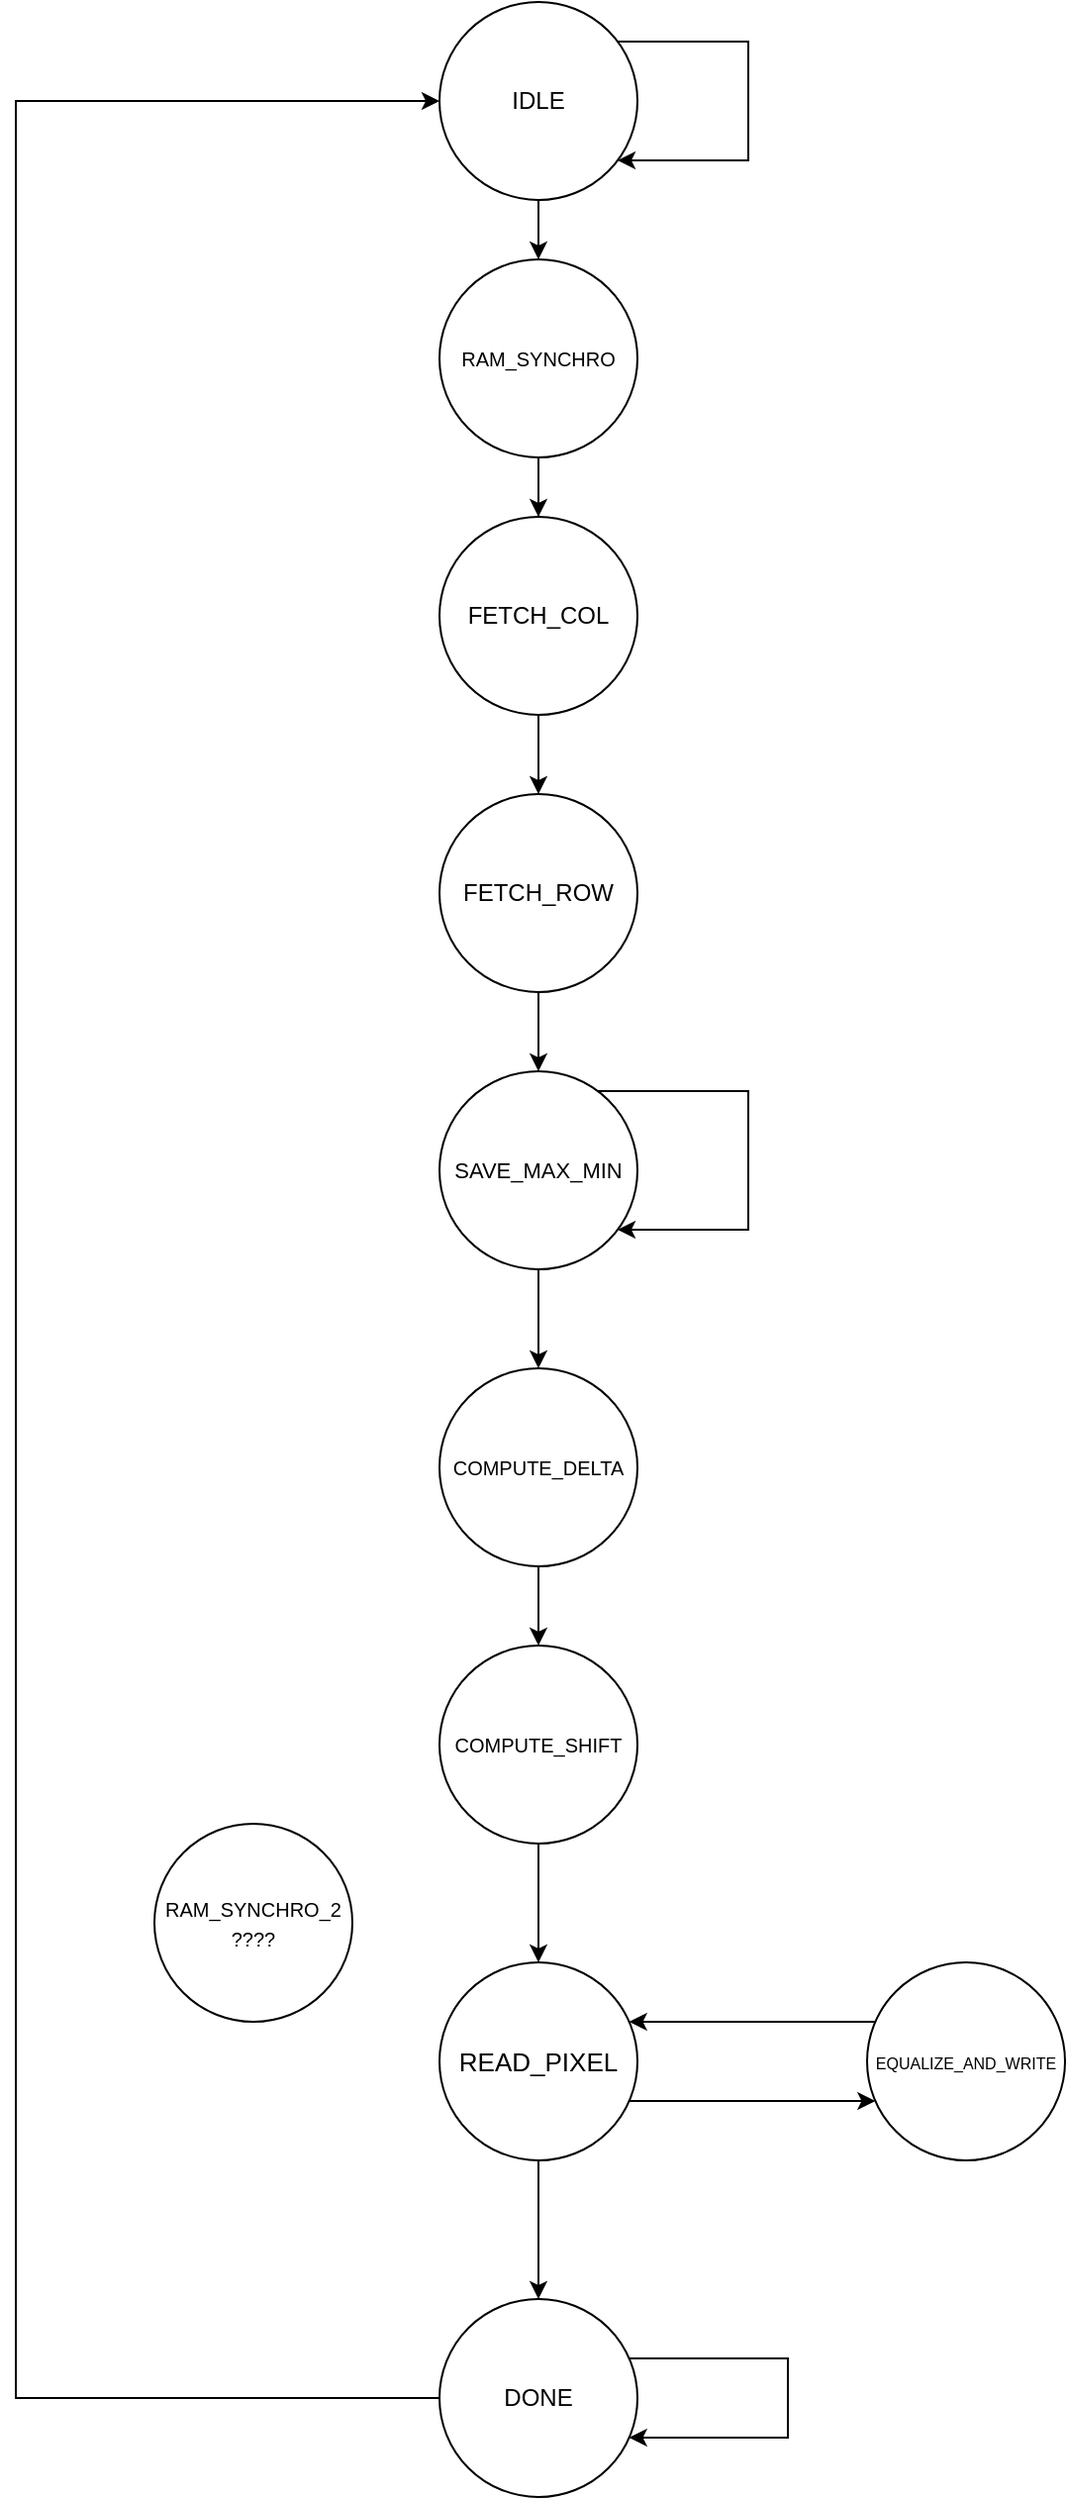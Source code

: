 <mxfile version="14.9.4" type="device"><diagram id="C5RBs43oDa-KdzZeNtuy" name="Page-1"><mxGraphModel dx="836" dy="571" grid="1" gridSize="10" guides="1" tooltips="1" connect="1" arrows="1" fold="1" page="1" pageScale="1" pageWidth="827" pageHeight="1169" math="0" shadow="0"><root><mxCell id="WIyWlLk6GJQsqaUBKTNV-0"/><mxCell id="WIyWlLk6GJQsqaUBKTNV-1" parent="WIyWlLk6GJQsqaUBKTNV-0"/><mxCell id="NG1tB1cLcvoPEcm5Lu9O-2" value="" style="edgeStyle=orthogonalEdgeStyle;rounded=0;orthogonalLoop=1;jettySize=auto;html=1;" parent="WIyWlLk6GJQsqaUBKTNV-1" source="NG1tB1cLcvoPEcm5Lu9O-0" target="NG1tB1cLcvoPEcm5Lu9O-1" edge="1"><mxGeometry relative="1" as="geometry"/></mxCell><mxCell id="NG1tB1cLcvoPEcm5Lu9O-0" value="IDLE&lt;br&gt;" style="ellipse;whiteSpace=wrap;html=1;aspect=fixed;fixDash=0;autosize=0;" parent="WIyWlLk6GJQsqaUBKTNV-1" vertex="1"><mxGeometry x="364" y="40" width="100" height="100" as="geometry"/></mxCell><mxCell id="NG1tB1cLcvoPEcm5Lu9O-4" value="" style="edgeStyle=orthogonalEdgeStyle;rounded=0;orthogonalLoop=1;jettySize=auto;html=1;" parent="WIyWlLk6GJQsqaUBKTNV-1" source="NG1tB1cLcvoPEcm5Lu9O-1" target="NG1tB1cLcvoPEcm5Lu9O-3" edge="1"><mxGeometry relative="1" as="geometry"/></mxCell><mxCell id="QKPg4_RPlO_CIRNh4Ihk-1" value="" style="edgeStyle=orthogonalEdgeStyle;rounded=0;orthogonalLoop=1;jettySize=auto;html=1;" edge="1" parent="WIyWlLk6GJQsqaUBKTNV-1" source="NG1tB1cLcvoPEcm5Lu9O-1" target="QKPg4_RPlO_CIRNh4Ihk-0"><mxGeometry relative="1" as="geometry"/></mxCell><mxCell id="NG1tB1cLcvoPEcm5Lu9O-1" value="&lt;font style=&quot;font-size: 10px&quot;&gt;RAM_SYNCHRO&lt;/font&gt;" style="ellipse;whiteSpace=wrap;html=1;aspect=fixed;fixDash=0;autosize=0;" parent="WIyWlLk6GJQsqaUBKTNV-1" vertex="1"><mxGeometry x="364" y="170" width="100" height="100" as="geometry"/></mxCell><mxCell id="NG1tB1cLcvoPEcm5Lu9O-10" value="" style="edgeStyle=orthogonalEdgeStyle;rounded=0;orthogonalLoop=1;jettySize=auto;html=1;" parent="WIyWlLk6GJQsqaUBKTNV-1" source="NG1tB1cLcvoPEcm5Lu9O-3" target="NG1tB1cLcvoPEcm5Lu9O-9" edge="1"><mxGeometry relative="1" as="geometry"/></mxCell><mxCell id="NG1tB1cLcvoPEcm5Lu9O-3" value="FETCH_ROW" style="ellipse;whiteSpace=wrap;html=1;aspect=fixed;fixDash=0;autosize=0;" parent="WIyWlLk6GJQsqaUBKTNV-1" vertex="1"><mxGeometry x="364" y="440" width="100" height="100" as="geometry"/></mxCell><mxCell id="QKPg4_RPlO_CIRNh4Ihk-5" style="edgeStyle=orthogonalEdgeStyle;rounded=0;orthogonalLoop=1;jettySize=auto;html=1;entryX=0;entryY=0.5;entryDx=0;entryDy=0;" edge="1" parent="WIyWlLk6GJQsqaUBKTNV-1" source="NG1tB1cLcvoPEcm5Lu9O-6" target="NG1tB1cLcvoPEcm5Lu9O-0"><mxGeometry relative="1" as="geometry"><Array as="points"><mxPoint x="150" y="1250"/><mxPoint x="150" y="90"/></Array></mxGeometry></mxCell><mxCell id="NG1tB1cLcvoPEcm5Lu9O-6" value="DONE" style="ellipse;whiteSpace=wrap;html=1;aspect=fixed;fixDash=0;autosize=0;" parent="WIyWlLk6GJQsqaUBKTNV-1" vertex="1"><mxGeometry x="364" y="1200" width="100" height="100" as="geometry"/></mxCell><mxCell id="NG1tB1cLcvoPEcm5Lu9O-12" value="" style="edgeStyle=orthogonalEdgeStyle;rounded=0;orthogonalLoop=1;jettySize=auto;html=1;" parent="WIyWlLk6GJQsqaUBKTNV-1" source="NG1tB1cLcvoPEcm5Lu9O-9" target="NG1tB1cLcvoPEcm5Lu9O-11" edge="1"><mxGeometry relative="1" as="geometry"/></mxCell><mxCell id="NG1tB1cLcvoPEcm5Lu9O-9" value="&lt;font style=&quot;font-size: 11px&quot;&gt;SAVE_MAX_MIN&lt;/font&gt;" style="ellipse;whiteSpace=wrap;html=1;aspect=fixed;fixDash=0;autosize=0;" parent="WIyWlLk6GJQsqaUBKTNV-1" vertex="1"><mxGeometry x="364" y="580" width="100" height="100" as="geometry"/></mxCell><mxCell id="NG1tB1cLcvoPEcm5Lu9O-14" value="" style="edgeStyle=orthogonalEdgeStyle;rounded=0;orthogonalLoop=1;jettySize=auto;html=1;" parent="WIyWlLk6GJQsqaUBKTNV-1" source="NG1tB1cLcvoPEcm5Lu9O-11" target="NG1tB1cLcvoPEcm5Lu9O-13" edge="1"><mxGeometry relative="1" as="geometry"/></mxCell><mxCell id="NG1tB1cLcvoPEcm5Lu9O-11" value="&lt;font style=&quot;font-size: 10px&quot;&gt;COMPUTE_DELTA&lt;/font&gt;" style="ellipse;whiteSpace=wrap;html=1;aspect=fixed;fixDash=0;autosize=0;" parent="WIyWlLk6GJQsqaUBKTNV-1" vertex="1"><mxGeometry x="364" y="730" width="100" height="100" as="geometry"/></mxCell><mxCell id="NG1tB1cLcvoPEcm5Lu9O-16" value="" style="edgeStyle=orthogonalEdgeStyle;rounded=0;orthogonalLoop=1;jettySize=auto;html=1;" parent="WIyWlLk6GJQsqaUBKTNV-1" source="NG1tB1cLcvoPEcm5Lu9O-13" target="NG1tB1cLcvoPEcm5Lu9O-15" edge="1"><mxGeometry relative="1" as="geometry"/></mxCell><mxCell id="NG1tB1cLcvoPEcm5Lu9O-13" value="&lt;font style=&quot;font-size: 10px&quot;&gt;COMPUTE_SHIFT&lt;/font&gt;" style="ellipse;whiteSpace=wrap;html=1;aspect=fixed;fixDash=0;autosize=0;" parent="WIyWlLk6GJQsqaUBKTNV-1" vertex="1"><mxGeometry x="364" y="870" width="100" height="100" as="geometry"/></mxCell><mxCell id="NG1tB1cLcvoPEcm5Lu9O-18" style="edgeStyle=orthogonalEdgeStyle;rounded=0;orthogonalLoop=1;jettySize=auto;html=1;" parent="WIyWlLk6GJQsqaUBKTNV-1" source="NG1tB1cLcvoPEcm5Lu9O-15" target="NG1tB1cLcvoPEcm5Lu9O-6" edge="1"><mxGeometry relative="1" as="geometry"><Array as="points"><mxPoint x="414" y="1200"/><mxPoint x="414" y="1200"/></Array></mxGeometry></mxCell><mxCell id="BgT3NiG5PSGgQVsBcKzD-7" value="" style="edgeStyle=orthogonalEdgeStyle;rounded=0;orthogonalLoop=1;jettySize=auto;html=1;" parent="WIyWlLk6GJQsqaUBKTNV-1" source="NG1tB1cLcvoPEcm5Lu9O-15" target="BgT3NiG5PSGgQVsBcKzD-2" edge="1"><mxGeometry relative="1" as="geometry"><Array as="points"><mxPoint x="530" y="1100"/><mxPoint x="530" y="1100"/></Array></mxGeometry></mxCell><mxCell id="NG1tB1cLcvoPEcm5Lu9O-15" value="&lt;font style=&quot;font-size: 13px&quot;&gt;READ_PIXEL&lt;/font&gt;" style="ellipse;whiteSpace=wrap;html=1;aspect=fixed;fixDash=0;autosize=0;" parent="WIyWlLk6GJQsqaUBKTNV-1" vertex="1"><mxGeometry x="364" y="1030" width="100" height="100" as="geometry"/></mxCell><mxCell id="BgT3NiG5PSGgQVsBcKzD-0" style="edgeStyle=orthogonalEdgeStyle;rounded=0;orthogonalLoop=1;jettySize=auto;html=1;" parent="WIyWlLk6GJQsqaUBKTNV-1" source="NG1tB1cLcvoPEcm5Lu9O-9" target="NG1tB1cLcvoPEcm5Lu9O-9" edge="1"><mxGeometry relative="1" as="geometry"><Array as="points"><mxPoint x="520" y="590"/><mxPoint x="520" y="660"/></Array></mxGeometry></mxCell><mxCell id="BgT3NiG5PSGgQVsBcKzD-1" style="edgeStyle=orthogonalEdgeStyle;rounded=0;orthogonalLoop=1;jettySize=auto;html=1;" parent="WIyWlLk6GJQsqaUBKTNV-1" source="NG1tB1cLcvoPEcm5Lu9O-0" target="NG1tB1cLcvoPEcm5Lu9O-0" edge="1"><mxGeometry relative="1" as="geometry"><Array as="points"><mxPoint x="520" y="60"/><mxPoint x="520" y="120"/></Array></mxGeometry></mxCell><mxCell id="BgT3NiG5PSGgQVsBcKzD-8" value="" style="edgeStyle=orthogonalEdgeStyle;rounded=0;orthogonalLoop=1;jettySize=auto;html=1;" parent="WIyWlLk6GJQsqaUBKTNV-1" source="BgT3NiG5PSGgQVsBcKzD-2" target="NG1tB1cLcvoPEcm5Lu9O-15" edge="1"><mxGeometry relative="1" as="geometry"><Array as="points"><mxPoint x="550" y="1060"/><mxPoint x="550" y="1060"/></Array></mxGeometry></mxCell><mxCell id="BgT3NiG5PSGgQVsBcKzD-2" value="&lt;font style=&quot;font-size: 8px&quot;&gt;EQUALIZE_AND_WRITE&lt;/font&gt;" style="ellipse;whiteSpace=wrap;html=1;aspect=fixed;fixDash=0;autosize=0;" parent="WIyWlLk6GJQsqaUBKTNV-1" vertex="1"><mxGeometry x="580" y="1030" width="100" height="100" as="geometry"/></mxCell><mxCell id="QKPg4_RPlO_CIRNh4Ihk-0" value="FETCH_COL" style="ellipse;whiteSpace=wrap;html=1;aspect=fixed;fixDash=0;autosize=0;" vertex="1" parent="WIyWlLk6GJQsqaUBKTNV-1"><mxGeometry x="364" y="300" width="100" height="100" as="geometry"/></mxCell><mxCell id="QKPg4_RPlO_CIRNh4Ihk-2" value="&lt;font style=&quot;font-size: 10px&quot;&gt;RAM_SYNCHRO_2&lt;br&gt;????&lt;br&gt;&lt;/font&gt;" style="ellipse;whiteSpace=wrap;html=1;aspect=fixed;fixDash=0;autosize=0;" vertex="1" parent="WIyWlLk6GJQsqaUBKTNV-1"><mxGeometry x="220" y="960" width="100" height="100" as="geometry"/></mxCell><mxCell id="QKPg4_RPlO_CIRNh4Ihk-4" style="edgeStyle=orthogonalEdgeStyle;rounded=0;orthogonalLoop=1;jettySize=auto;html=1;" edge="1" parent="WIyWlLk6GJQsqaUBKTNV-1" source="NG1tB1cLcvoPEcm5Lu9O-6" target="NG1tB1cLcvoPEcm5Lu9O-6"><mxGeometry relative="1" as="geometry"><Array as="points"><mxPoint x="540" y="1230"/><mxPoint x="540" y="1270"/></Array></mxGeometry></mxCell></root></mxGraphModel></diagram></mxfile>